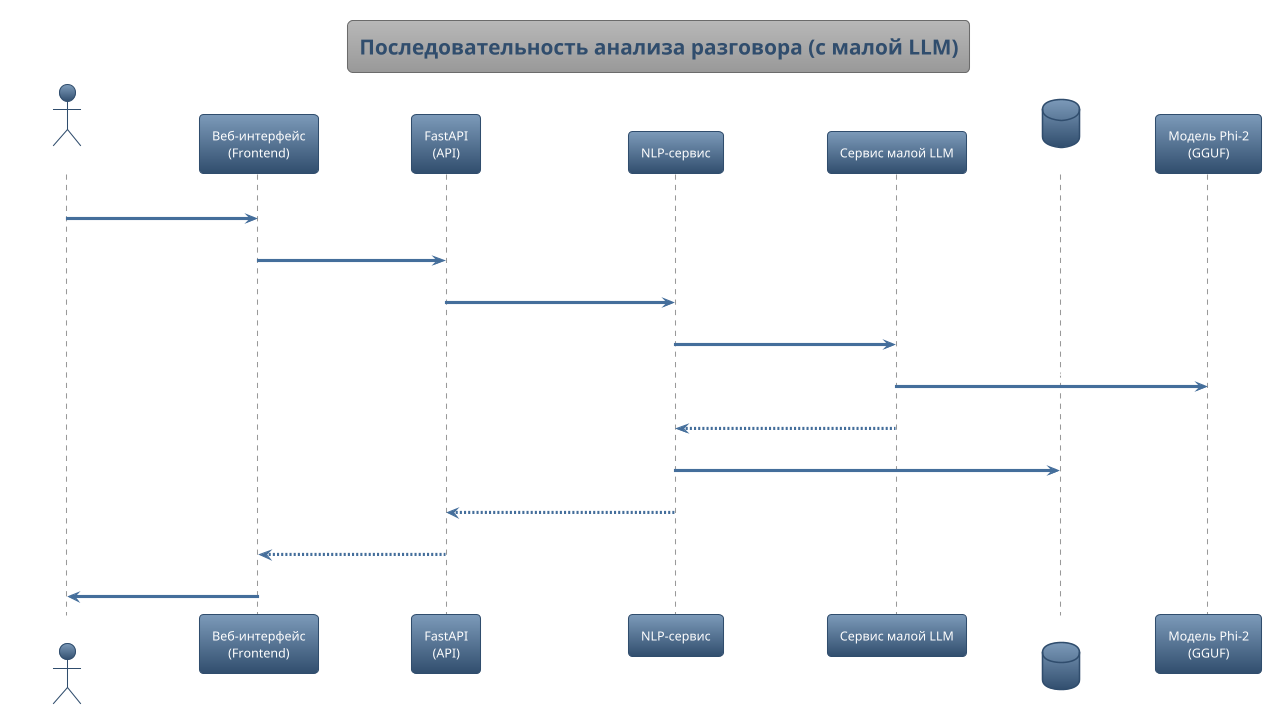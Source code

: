 @startuml
!theme spacelab
title Последовательность анализа разговора (с малой LLM)

actor Пользователь as User
participant "Веб-интерфейс\n(Frontend)" as FE
participant "FastAPI\n(API)" as API
participant "NLP-сервис" as NLP
participant "Сервис малой LLM" as LLM
database "PostgreSQL" as ST
participant "Модель Phi-2\n(GGUF)" as LLM_MODEL

User -> FE : Вводит текст разговора
FE -> API : POST /api/v1/nlp/analyze
API -> NLP : analyze_conversation(text, meta)
NLP -> LLM : classify_text(text)
LLM -> LLM_MODEL : Инференс (классификация)
LLM --> NLP : Результат (тема, уверенность)
NLP -> ST : Логирование результата
NLP --> API : Ответ (тема, эмоция, продукты)
API --> FE : JSON с результатами
FE -> User : Отображение результата
@enduml
